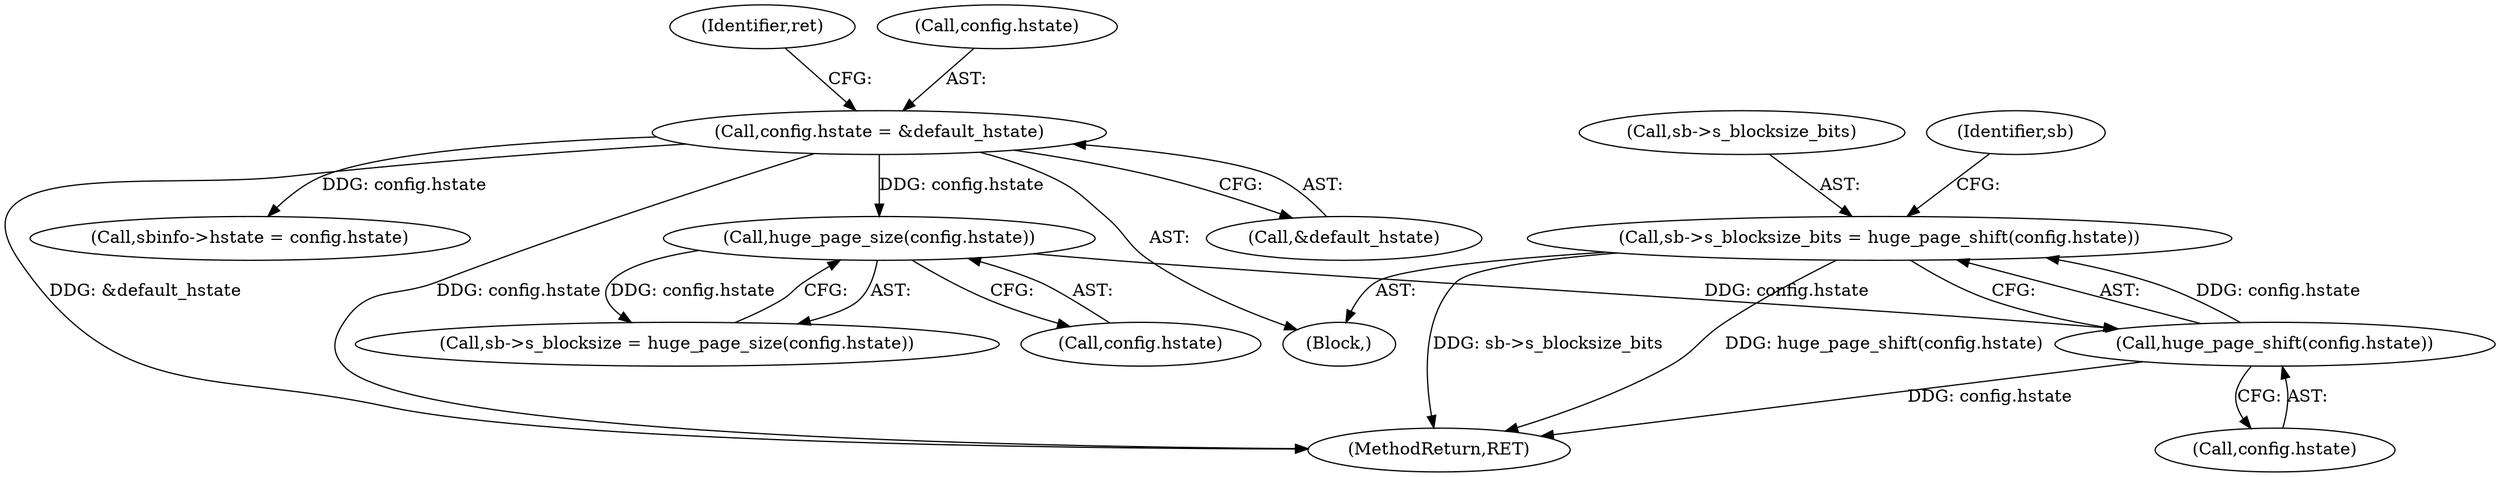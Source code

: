 digraph "0_linux_90481622d75715bfcb68501280a917dbfe516029_1@pointer" {
"1000228" [label="(Call,sb->s_blocksize_bits = huge_page_shift(config.hstate))"];
"1000232" [label="(Call,huge_page_shift(config.hstate))"];
"1000224" [label="(Call,huge_page_size(config.hstate))"];
"1000142" [label="(Call,config.hstate = &default_hstate)"];
"1000238" [label="(Identifier,sb)"];
"1000220" [label="(Call,sb->s_blocksize = huge_page_size(config.hstate))"];
"1000232" [label="(Call,huge_page_shift(config.hstate))"];
"1000224" [label="(Call,huge_page_size(config.hstate))"];
"1000286" [label="(MethodReturn,RET)"];
"1000149" [label="(Identifier,ret)"];
"1000229" [label="(Call,sb->s_blocksize_bits)"];
"1000146" [label="(Call,&default_hstate)"];
"1000106" [label="(Block,)"];
"1000228" [label="(Call,sb->s_blocksize_bits = huge_page_shift(config.hstate))"];
"1000175" [label="(Call,sbinfo->hstate = config.hstate)"];
"1000225" [label="(Call,config.hstate)"];
"1000143" [label="(Call,config.hstate)"];
"1000142" [label="(Call,config.hstate = &default_hstate)"];
"1000233" [label="(Call,config.hstate)"];
"1000228" -> "1000106"  [label="AST: "];
"1000228" -> "1000232"  [label="CFG: "];
"1000229" -> "1000228"  [label="AST: "];
"1000232" -> "1000228"  [label="AST: "];
"1000238" -> "1000228"  [label="CFG: "];
"1000228" -> "1000286"  [label="DDG: sb->s_blocksize_bits"];
"1000228" -> "1000286"  [label="DDG: huge_page_shift(config.hstate)"];
"1000232" -> "1000228"  [label="DDG: config.hstate"];
"1000232" -> "1000233"  [label="CFG: "];
"1000233" -> "1000232"  [label="AST: "];
"1000232" -> "1000286"  [label="DDG: config.hstate"];
"1000224" -> "1000232"  [label="DDG: config.hstate"];
"1000224" -> "1000220"  [label="AST: "];
"1000224" -> "1000225"  [label="CFG: "];
"1000225" -> "1000224"  [label="AST: "];
"1000220" -> "1000224"  [label="CFG: "];
"1000224" -> "1000220"  [label="DDG: config.hstate"];
"1000142" -> "1000224"  [label="DDG: config.hstate"];
"1000142" -> "1000106"  [label="AST: "];
"1000142" -> "1000146"  [label="CFG: "];
"1000143" -> "1000142"  [label="AST: "];
"1000146" -> "1000142"  [label="AST: "];
"1000149" -> "1000142"  [label="CFG: "];
"1000142" -> "1000286"  [label="DDG: config.hstate"];
"1000142" -> "1000286"  [label="DDG: &default_hstate"];
"1000142" -> "1000175"  [label="DDG: config.hstate"];
}
